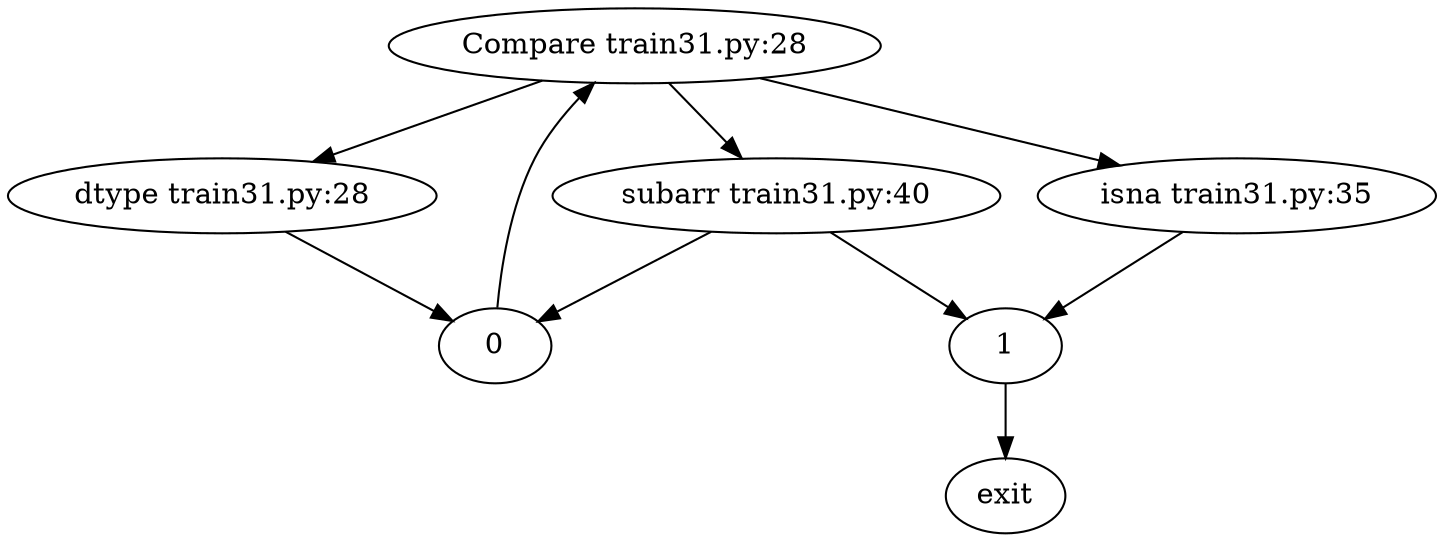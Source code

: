 strict digraph {"Compare train31.py:28" -> "dtype train31.py:28"
-> "0"
"Compare train31.py:28" -> "subarr train31.py:40"
-> "0"
->
"Compare train31.py:28" -> "isna train31.py:35"
-> "1"
"Compare train31.py:28" -> "subarr train31.py:40"
-> "1"
->
exit
}